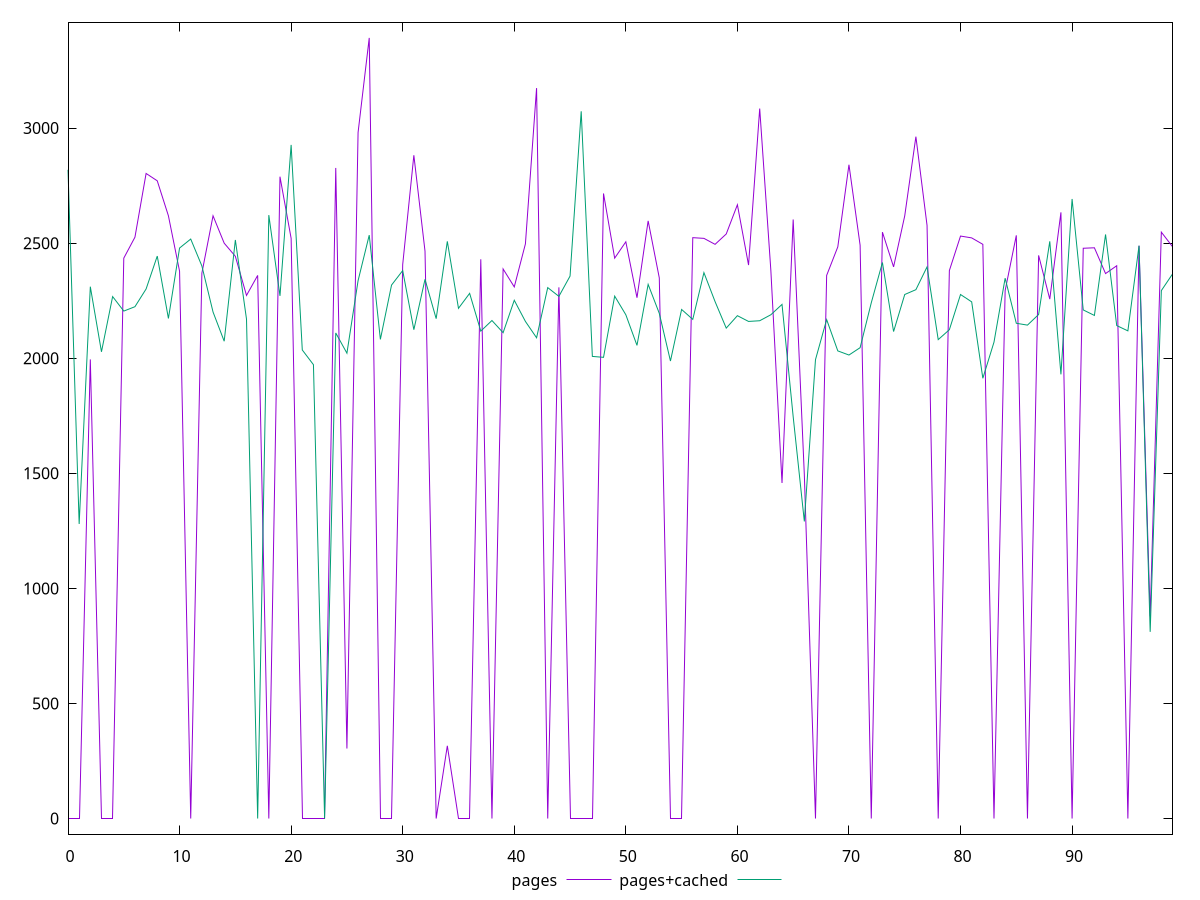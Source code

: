 reset

$pages <<EOF
0 0
1 0
2 1995
3 0
4 0
5 2435
6 2526
7 2803
8 2771
9 2619
10 2378
11 0
12 2370
13 2619
14 2500
15 2443
16 2273
17 2360
18 0
19 2789
20 2521
21 0
22 0
23 0
24 2827
25 304
26 2981
27 3392
28 0
29 0
30 2407
31 2882
32 2465
33 0
34 316
35 0
36 0
37 2430
38 0
39 2388
40 2310
41 2497
42 3174
43 0
44 2308
45 0
46 0
47 0
48 2716
49 2435
50 2506
51 2263
52 2597
53 2349
54 0
55 0
56 2524
57 2521
58 2495
59 2540
60 2667
61 2405
62 3085
63 2381
64 1458
65 2603
66 1494
67 0
68 2360
69 2484
70 2841
71 2491
72 0
73 2548
74 2397
75 2619
76 2963
77 2577
78 0
79 2381
80 2531
81 2523
82 2495
83 0
84 2294
85 2534
86 0
87 2447
88 2257
89 2634
90 0
91 2478
92 2480
93 2368
94 2402
95 0
96 2489
97 879
98 2548
99 2485
EOF

$pagesCached <<EOF
0 2819
1 1280
2 2311
3 2028
4 2268
5 2205
6 2224
7 2301
8 2444
9 2173
10 2479
11 2518
12 2401
13 2201
14 2074
15 2514
16 2170
17 0
18 2622
19 2271
20 2927
21 2036
22 1972
23 0
24 2110
25 2022
26 2337
27 2535
28 2082
29 2318
30 2381
31 2124
32 2343
33 2172
34 2508
35 2217
36 2282
37 2118
38 2164
39 2111
40 2252
41 2160
42 2089
43 2307
44 2269
45 2357
46 3073
47 2008
48 2004
49 2270
50 2189
51 2056
52 2321
53 2195
54 1988
55 2212
56 2169
57 2372
58 2246
59 2131
60 2185
61 2160
62 2163
63 2189
64 2234
65 1746
66 1291
67 1994
68 2168
69 2032
70 2014
71 2046
72 2241
73 2416
74 2116
75 2277
76 2298
77 2397
78 2081
79 2124
80 2277
81 2245
82 1913
83 2070
84 2348
85 2152
86 2144
87 2190
88 2508
89 1930
90 2692
91 2210
92 2186
93 2538
94 2142
95 2119
96 2489
97 811
98 2294
99 2366
EOF

set key outside below
set xrange [0:99]
set yrange [-67.84:3459.84]
set trange [-67.84:3459.84]
set terminal svg size 640, 520 enhanced background rgb 'white'
set output "report_00015_2021-02-09T16-11-33.973Z/uses-rel-preload/comparison/line/0_vs_1.svg"

plot $pages title "pages" with line, \
     $pagesCached title "pages+cached" with line

reset
